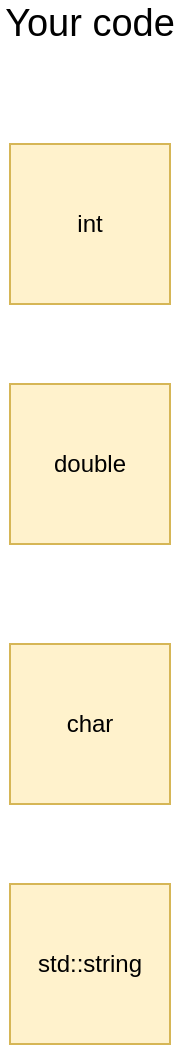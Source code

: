 <mxfile version="14.4.3" type="github" pages="3">
  <diagram id="h5T7eMwQmIYTKPBjK1Yb" name="Overloads">
    <mxGraphModel dx="1021" dy="609" grid="1" gridSize="10" guides="1" tooltips="1" connect="1" arrows="1" fold="1" page="1" pageScale="1" pageWidth="850" pageHeight="1100" math="0" shadow="0">
      <root>
        <mxCell id="0" />
        <mxCell id="1" parent="0" />
        <mxCell id="ffEhgQ4yh6YmgZpaVpK6-2" value="int" style="whiteSpace=wrap;html=1;aspect=fixed;fillColor=#fff2cc;strokeColor=#d6b656;" parent="1" vertex="1">
          <mxGeometry x="385" y="110" width="80" height="80" as="geometry" />
        </mxCell>
        <mxCell id="ffEhgQ4yh6YmgZpaVpK6-3" value="double" style="whiteSpace=wrap;html=1;aspect=fixed;fillColor=#fff2cc;strokeColor=#d6b656;" parent="1" vertex="1">
          <mxGeometry x="385" y="230" width="80" height="80" as="geometry" />
        </mxCell>
        <mxCell id="ffEhgQ4yh6YmgZpaVpK6-4" value="char" style="whiteSpace=wrap;html=1;aspect=fixed;fillColor=#fff2cc;strokeColor=#d6b656;" parent="1" vertex="1">
          <mxGeometry x="385" y="360" width="80" height="80" as="geometry" />
        </mxCell>
        <mxCell id="ffEhgQ4yh6YmgZpaVpK6-5" value="std::string" style="whiteSpace=wrap;html=1;aspect=fixed;fillColor=#fff2cc;strokeColor=#d6b656;" parent="1" vertex="1">
          <mxGeometry x="385" y="480" width="80" height="80" as="geometry" />
        </mxCell>
        <mxCell id="B4_0gb7HmZ7b18l_gnEV-2" value="&lt;font style=&quot;font-size: 19px&quot;&gt;Your code&lt;/font&gt;" style="text;html=1;strokeColor=none;fillColor=none;align=center;verticalAlign=middle;whiteSpace=wrap;rounded=0;" vertex="1" parent="1">
          <mxGeometry x="380" y="40" width="90" height="20" as="geometry" />
        </mxCell>
      </root>
    </mxGraphModel>
  </diagram>
  <diagram name="Templates" id="az6EKGcawRLDHzPkoyjz">
    <mxGraphModel dx="1021" dy="609" grid="1" gridSize="10" guides="1" tooltips="1" connect="1" arrows="1" fold="1" page="1" pageScale="1" pageWidth="850" pageHeight="1100" math="0" shadow="0">
      <root>
        <mxCell id="-v6QqTncVgkV2joZ6Zmu-0" />
        <mxCell id="-v6QqTncVgkV2joZ6Zmu-1" parent="-v6QqTncVgkV2joZ6Zmu-0" />
        <mxCell id="-v6QqTncVgkV2joZ6Zmu-2" value="template" style="whiteSpace=wrap;html=1;aspect=fixed;fillColor=#dae8fc;strokeColor=#6c8ebf;" vertex="1" parent="-v6QqTncVgkV2joZ6Zmu-1">
          <mxGeometry x="130" y="220" width="80" height="80" as="geometry" />
        </mxCell>
        <mxCell id="-v6QqTncVgkV2joZ6Zmu-3" value="int" style="whiteSpace=wrap;html=1;aspect=fixed;fillColor=#fff2cc;strokeColor=#d6b656;" vertex="1" parent="-v6QqTncVgkV2joZ6Zmu-1">
          <mxGeometry x="595" y="60" width="80" height="80" as="geometry" />
        </mxCell>
        <mxCell id="-v6QqTncVgkV2joZ6Zmu-4" value="double" style="whiteSpace=wrap;html=1;aspect=fixed;fillColor=#fff2cc;strokeColor=#d6b656;" vertex="1" parent="-v6QqTncVgkV2joZ6Zmu-1">
          <mxGeometry x="595" y="180" width="80" height="80" as="geometry" />
        </mxCell>
        <mxCell id="-v6QqTncVgkV2joZ6Zmu-5" value="char" style="whiteSpace=wrap;html=1;aspect=fixed;fillColor=#fff2cc;strokeColor=#d6b656;" vertex="1" parent="-v6QqTncVgkV2joZ6Zmu-1">
          <mxGeometry x="595" y="310" width="80" height="80" as="geometry" />
        </mxCell>
        <mxCell id="-v6QqTncVgkV2joZ6Zmu-6" value="std::string" style="whiteSpace=wrap;html=1;aspect=fixed;fillColor=#fff2cc;strokeColor=#d6b656;" vertex="1" parent="-v6QqTncVgkV2joZ6Zmu-1">
          <mxGeometry x="595" y="430" width="80" height="80" as="geometry" />
        </mxCell>
        <mxCell id="DAXK3StO_HyXIBZcdFQB-0" value="&lt;font style=&quot;font-size: 19px&quot;&gt;Your Code&lt;/font&gt;" style="text;html=1;strokeColor=none;fillColor=none;align=center;verticalAlign=middle;whiteSpace=wrap;rounded=0;" vertex="1" parent="-v6QqTncVgkV2joZ6Zmu-1">
          <mxGeometry x="130" y="130" width="100" height="20" as="geometry" />
        </mxCell>
        <mxCell id="DAXK3StO_HyXIBZcdFQB-1" value="&lt;font style=&quot;font-size: 18px&quot;&gt;Template instances&lt;/font&gt;" style="text;html=1;strokeColor=none;fillColor=none;align=center;verticalAlign=middle;whiteSpace=wrap;rounded=0;" vertex="1" parent="-v6QqTncVgkV2joZ6Zmu-1">
          <mxGeometry x="540" y="10" width="185" height="20" as="geometry" />
        </mxCell>
        <mxCell id="DAXK3StO_HyXIBZcdFQB-2" value="" style="html=1;aspect=fixed;strokeColor=none;shadow=0;align=center;verticalAlign=top;fillColor=#3B8DF1;shape=mxgraph.gcp2.gear_load" vertex="1" parent="-v6QqTncVgkV2joZ6Zmu-1">
          <mxGeometry x="370" y="199" width="132.61" height="122" as="geometry" />
        </mxCell>
        <mxCell id="DAXK3StO_HyXIBZcdFQB-3" value="" style="shape=flexArrow;endArrow=classic;html=1;fillColor=#f8cecc;strokeColor=#b85450;" edge="1" parent="-v6QqTncVgkV2joZ6Zmu-1">
          <mxGeometry width="50" height="50" relative="1" as="geometry">
            <mxPoint x="250" y="259.5" as="sourcePoint" />
            <mxPoint x="330" y="259.5" as="targetPoint" />
          </mxGeometry>
        </mxCell>
      </root>
    </mxGraphModel>
  </diagram>
  <diagram id="SP9uPXPjS7H55BPtFPK9" name="Type Traits">
    <mxGraphModel dx="1021" dy="609" grid="1" gridSize="10" guides="1" tooltips="1" connect="1" arrows="1" fold="1" page="1" pageScale="1" pageWidth="1654" pageHeight="2336" math="0" shadow="0">
      <root>
        <mxCell id="6twNokmm-uvk7p2Ly_mb-0" />
        <mxCell id="6twNokmm-uvk7p2Ly_mb-1" parent="6twNokmm-uvk7p2Ly_mb-0" />
        <mxCell id="6twNokmm-uvk7p2Ly_mb-3" value="" style="rounded=0;whiteSpace=wrap;html=1;fillColor=#fff2cc;strokeColor=#d6b656;" vertex="1" parent="6twNokmm-uvk7p2Ly_mb-1">
          <mxGeometry x="550" y="40" width="410" height="60" as="geometry" />
        </mxCell>
        <mxCell id="6twNokmm-uvk7p2Ly_mb-2" value="&lt;font style=&quot;font-size: 22px&quot;&gt;Type Traits&lt;/font&gt;" style="text;html=1;strokeColor=none;fillColor=none;align=center;verticalAlign=middle;whiteSpace=wrap;rounded=0;" vertex="1" parent="6twNokmm-uvk7p2Ly_mb-1">
          <mxGeometry x="670" y="60" width="170" height="20" as="geometry" />
        </mxCell>
      </root>
    </mxGraphModel>
  </diagram>
</mxfile>
